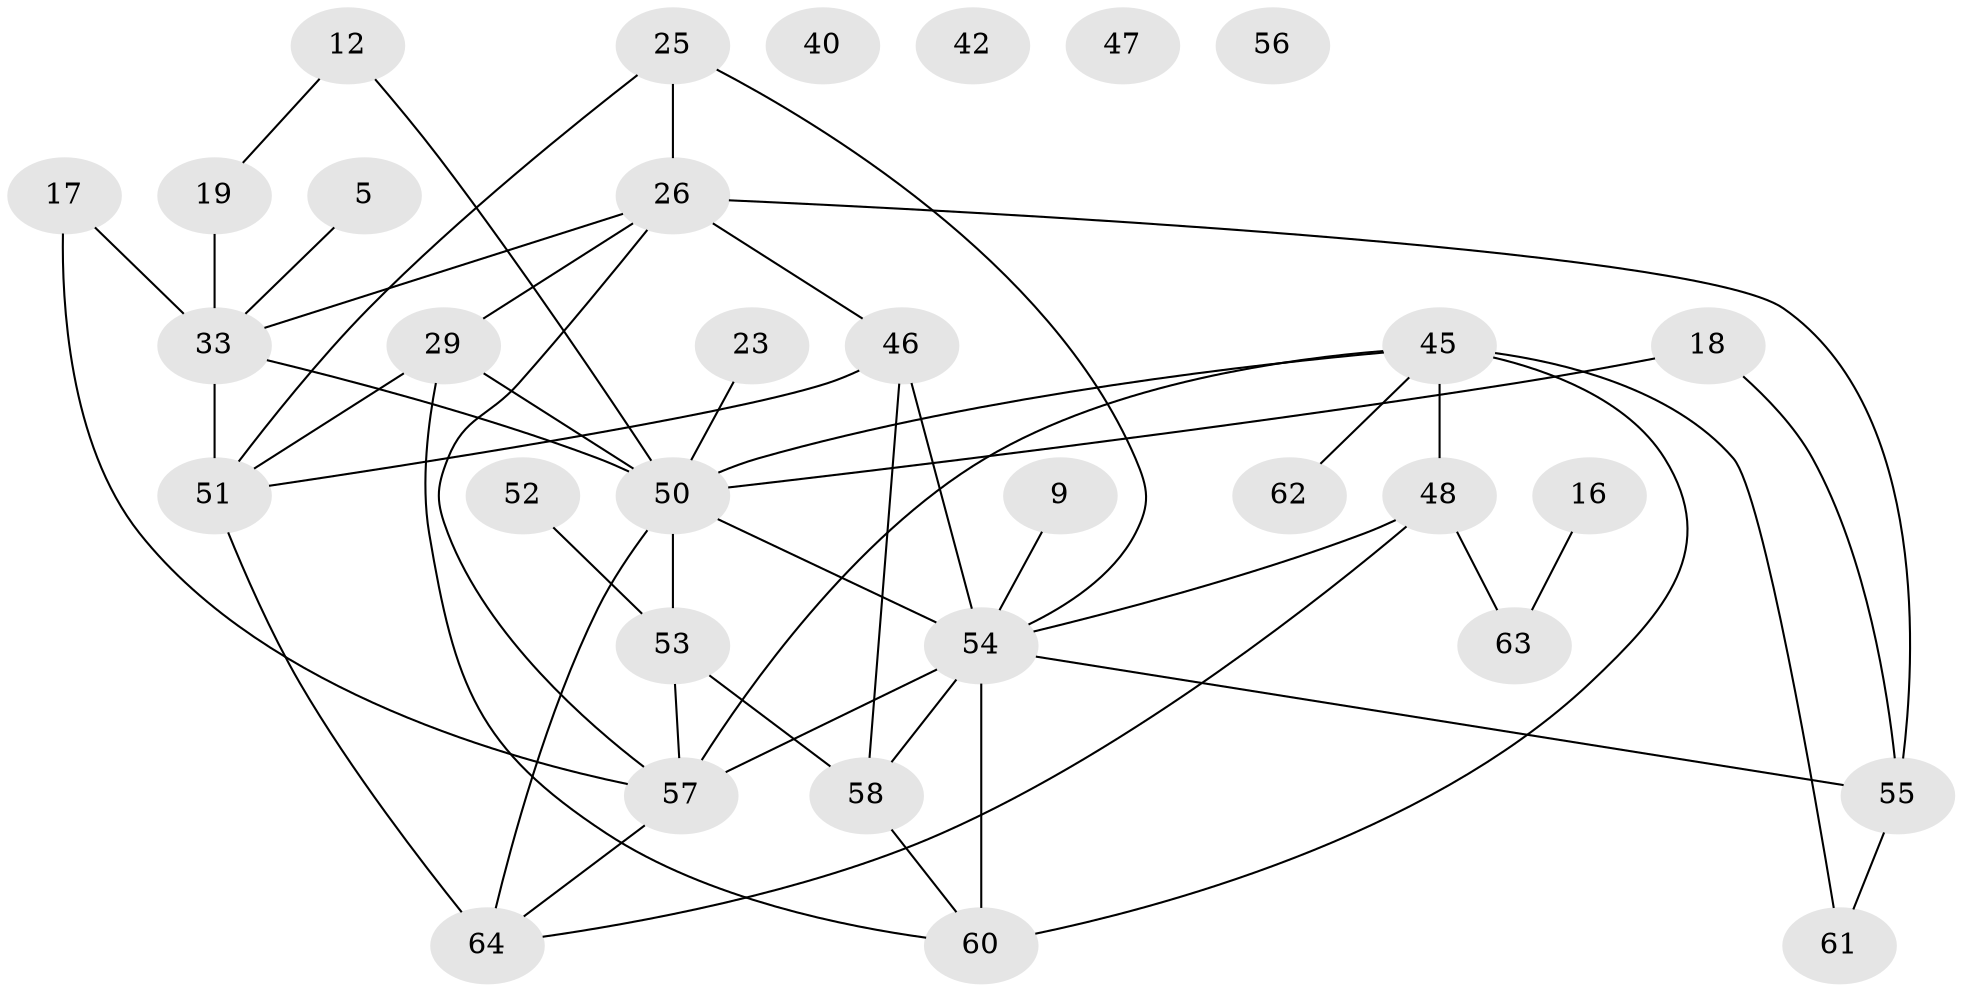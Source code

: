 // original degree distribution, {2: 0.21875, 3: 0.21875, 1: 0.125, 6: 0.046875, 7: 0.046875, 4: 0.203125, 5: 0.078125, 0: 0.0625}
// Generated by graph-tools (version 1.1) at 2025/40/03/09/25 04:40:11]
// undirected, 32 vertices, 50 edges
graph export_dot {
graph [start="1"]
  node [color=gray90,style=filled];
  5;
  9;
  12;
  16;
  17;
  18;
  19;
  23;
  25 [super="+3"];
  26;
  29;
  33 [super="+7"];
  40;
  42;
  45 [super="+21+43"];
  46 [super="+4+22"];
  47;
  48;
  50 [super="+35"];
  51 [super="+8"];
  52;
  53 [super="+34"];
  54 [super="+30+32+28+38"];
  55 [super="+49"];
  56;
  57 [super="+24"];
  58 [super="+37+44"];
  60 [super="+36"];
  61;
  62;
  63;
  64 [super="+14+59"];
  5 -- 33;
  9 -- 54;
  12 -- 19;
  12 -- 50;
  16 -- 63;
  17 -- 57;
  17 -- 33;
  18 -- 50;
  18 -- 55;
  19 -- 33;
  23 -- 50;
  25 -- 26;
  25 -- 51;
  25 -- 54;
  26 -- 29;
  26 -- 33 [weight=2];
  26 -- 46;
  26 -- 57;
  26 -- 55;
  29 -- 51;
  29 -- 50 [weight=2];
  29 -- 60;
  33 -- 51 [weight=2];
  33 -- 50;
  45 -- 50;
  45 -- 60 [weight=2];
  45 -- 61;
  45 -- 57;
  45 -- 48;
  45 -- 62;
  46 -- 51;
  46 -- 54 [weight=2];
  46 -- 58;
  48 -- 63;
  48 -- 64;
  48 -- 54 [weight=3];
  50 -- 64 [weight=2];
  50 -- 54 [weight=2];
  50 -- 53;
  51 -- 64 [weight=2];
  52 -- 53;
  53 -- 57;
  53 -- 58 [weight=2];
  54 -- 55 [weight=2];
  54 -- 57 [weight=3];
  54 -- 60;
  54 -- 58;
  55 -- 61;
  57 -- 64 [weight=2];
  58 -- 60;
}
